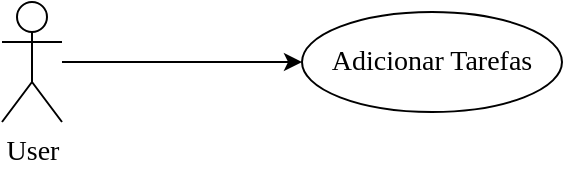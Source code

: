 <mxfile version="23.1.7" type="device" pages="3">
  <diagram name="CasoDeUso1" id="1SDgu5AA4eMQcDzwAEZM">
    <mxGraphModel dx="1050" dy="522" grid="1" gridSize="10" guides="1" tooltips="1" connect="1" arrows="1" fold="1" page="1" pageScale="1" pageWidth="827" pageHeight="1169" math="0" shadow="0">
      <root>
        <mxCell id="0" />
        <mxCell id="1" parent="0" />
        <mxCell id="-Fndh2iOoSX39I9HhqAA-12" value="" style="edgeStyle=orthogonalEdgeStyle;rounded=0;orthogonalLoop=1;jettySize=auto;html=1;entryX=0;entryY=0.5;entryDx=0;entryDy=0;fontFamily=Times New Roman;fontSize=14;" parent="1" source="-Fndh2iOoSX39I9HhqAA-1" target="-Fndh2iOoSX39I9HhqAA-13" edge="1">
          <mxGeometry relative="1" as="geometry">
            <mxPoint x="285" y="240" as="targetPoint" />
          </mxGeometry>
        </mxCell>
        <mxCell id="-Fndh2iOoSX39I9HhqAA-1" value="User" style="shape=umlActor;verticalLabelPosition=bottom;verticalAlign=top;html=1;outlineConnect=0;fontFamily=Times New Roman;fontSize=14;" parent="1" vertex="1">
          <mxGeometry x="110" y="160" width="30" height="60" as="geometry" />
        </mxCell>
        <mxCell id="-Fndh2iOoSX39I9HhqAA-13" value="Adicionar Tarefas" style="ellipse;whiteSpace=wrap;html=1;verticalAlign=middle;fontFamily=Times New Roman;fontSize=14;" parent="1" vertex="1">
          <mxGeometry x="260" y="165" width="130" height="50" as="geometry" />
        </mxCell>
      </root>
    </mxGraphModel>
  </diagram>
  <diagram id="NW4PNUWlTEmSrd_TvQ4n" name="CasoDeUso2">
    <mxGraphModel dx="1050" dy="522" grid="1" gridSize="10" guides="1" tooltips="1" connect="1" arrows="1" fold="1" page="1" pageScale="1" pageWidth="827" pageHeight="1169" math="0" shadow="0">
      <root>
        <mxCell id="0" />
        <mxCell id="1" parent="0" />
        <mxCell id="KQs5ly0oJmR-ZR9MIBeR-1" value="" style="edgeStyle=orthogonalEdgeStyle;rounded=0;orthogonalLoop=1;jettySize=auto;html=1;entryX=0;entryY=0.5;entryDx=0;entryDy=0;fontFamily=Times New Roman;fontSize=14;" parent="1" source="KQs5ly0oJmR-ZR9MIBeR-2" target="KQs5ly0oJmR-ZR9MIBeR-5" edge="1">
          <mxGeometry relative="1" as="geometry">
            <mxPoint x="180" y="180" as="targetPoint" />
            <Array as="points">
              <mxPoint x="240" y="150" />
            </Array>
          </mxGeometry>
        </mxCell>
        <mxCell id="KQs5ly0oJmR-ZR9MIBeR-2" value="User" style="shape=umlActor;verticalLabelPosition=bottom;verticalAlign=top;html=1;outlineConnect=0;fontFamily=Times New Roman;fontSize=14;" parent="1" vertex="1">
          <mxGeometry x="90" y="120" width="30" height="60" as="geometry" />
        </mxCell>
        <mxCell id="KQs5ly0oJmR-ZR9MIBeR-3" value="" style="edgeStyle=orthogonalEdgeStyle;rounded=0;orthogonalLoop=1;jettySize=auto;html=1;exitX=0.5;exitY=0;exitDx=0;exitDy=0;fontFamily=Times New Roman;fontSize=14;" parent="1" source="KQs5ly0oJmR-ZR9MIBeR-5" target="KQs5ly0oJmR-ZR9MIBeR-6" edge="1">
          <mxGeometry relative="1" as="geometry" />
        </mxCell>
        <mxCell id="KQs5ly0oJmR-ZR9MIBeR-4" value="" style="edgeStyle=orthogonalEdgeStyle;rounded=0;orthogonalLoop=1;jettySize=auto;html=1;entryX=0;entryY=0.5;entryDx=0;entryDy=0;exitX=0.5;exitY=1;exitDx=0;exitDy=0;fontFamily=Times New Roman;fontSize=14;" parent="1" source="KQs5ly0oJmR-ZR9MIBeR-5" target="KQs5ly0oJmR-ZR9MIBeR-7" edge="1">
          <mxGeometry relative="1" as="geometry" />
        </mxCell>
        <mxCell id="KQs5ly0oJmR-ZR9MIBeR-5" value="Listar Tarefas" style="ellipse;whiteSpace=wrap;html=1;verticalAlign=middle;fontFamily=Times New Roman;fontSize=14;" parent="1" vertex="1">
          <mxGeometry x="240" y="125" width="130" height="50" as="geometry" />
        </mxCell>
        <mxCell id="KQs5ly0oJmR-ZR9MIBeR-6" value="Setar tarefa como concluída" style="ellipse;whiteSpace=wrap;html=1;verticalAlign=middle;fontFamily=Times New Roman;fontSize=14;" parent="1" vertex="1">
          <mxGeometry x="394" y="80" width="130" height="50" as="geometry" />
        </mxCell>
        <mxCell id="KQs5ly0oJmR-ZR9MIBeR-7" value="Setar tarefa como pendente" style="ellipse;whiteSpace=wrap;html=1;verticalAlign=middle;fontFamily=Times New Roman;fontSize=14;" parent="1" vertex="1">
          <mxGeometry x="400" y="170" width="130" height="50" as="geometry" />
        </mxCell>
        <mxCell id="Fugb5-dToQ04vIuXMx_f-2" value="&amp;lt;&amp;lt;include&amp;gt;&amp;gt;" style="text;html=1;align=center;verticalAlign=middle;whiteSpace=wrap;rounded=0;fontFamily=Times New Roman;fontSize=14;" parent="1" vertex="1">
          <mxGeometry x="310" y="70" width="60" height="30" as="geometry" />
        </mxCell>
        <mxCell id="Fugb5-dToQ04vIuXMx_f-3" value="&amp;lt;&amp;lt;include&amp;gt;&amp;gt;" style="text;html=1;align=center;verticalAlign=middle;whiteSpace=wrap;rounded=0;fontFamily=Times New Roman;fontSize=14;" parent="1" vertex="1">
          <mxGeometry x="310" y="200" width="60" height="30" as="geometry" />
        </mxCell>
      </root>
    </mxGraphModel>
  </diagram>
  <diagram id="uMfb2jiXwY1Wo2rKVpAz" name="Protótipo">
    <mxGraphModel dx="1050" dy="522" grid="1" gridSize="10" guides="1" tooltips="1" connect="1" arrows="1" fold="1" page="1" pageScale="1" pageWidth="827" pageHeight="1169" math="0" shadow="0">
      <root>
        <mxCell id="0" />
        <mxCell id="1" parent="0" />
        <mxCell id="MJfbMrAQTBzrJyXRbpPH-2" value="Lista de Tarefas" style="text;html=1;align=center;verticalAlign=middle;whiteSpace=wrap;rounded=0;fontFamily=Times New Roman;fontSize=14;fontColor=#000000;" parent="1" vertex="1">
          <mxGeometry x="150" y="130" width="110" height="30" as="geometry" />
        </mxCell>
        <mxCell id="MJfbMrAQTBzrJyXRbpPH-3" value="" style="triangle;whiteSpace=wrap;html=1;rotation=90;fontFamily=Times New Roman;fontSize=14;fontColor=#FFFFFF;" parent="1" vertex="1">
          <mxGeometry x="140" y="137.5" width="10" height="15" as="geometry" />
        </mxCell>
        <mxCell id="MJfbMrAQTBzrJyXRbpPH-4" value="Tarefa 01" style="text;html=1;align=center;verticalAlign=middle;whiteSpace=wrap;rounded=0;fontFamily=Times New Roman;fontSize=14;fontColor=#000000;" parent="1" vertex="1">
          <mxGeometry x="190" y="160" width="60" height="30" as="geometry" />
        </mxCell>
        <mxCell id="MJfbMrAQTBzrJyXRbpPH-5" value="Tarefa 02" style="text;html=1;align=center;verticalAlign=middle;whiteSpace=wrap;rounded=0;fontFamily=Times New Roman;fontSize=14;fontColor=#000000;" parent="1" vertex="1">
          <mxGeometry x="190" y="190" width="60" height="30" as="geometry" />
        </mxCell>
        <mxCell id="MJfbMrAQTBzrJyXRbpPH-6" value="Tarefa 03" style="text;html=1;align=center;verticalAlign=middle;whiteSpace=wrap;rounded=0;fontFamily=Times New Roman;fontSize=14;fontColor=#000000;" parent="1" vertex="1">
          <mxGeometry x="190" y="220" width="60" height="30" as="geometry" />
        </mxCell>
        <mxCell id="MJfbMrAQTBzrJyXRbpPH-7" value="" style="ellipse;whiteSpace=wrap;html=1;aspect=fixed;fillColor=#ff0000;fontFamily=Times New Roman;fontSize=14;fontColor=#000000;" parent="1" vertex="1">
          <mxGeometry x="170" y="170" width="10" height="10" as="geometry" />
        </mxCell>
        <mxCell id="MJfbMrAQTBzrJyXRbpPH-8" value="" style="ellipse;whiteSpace=wrap;html=1;aspect=fixed;fillColor=#ff0000;fontFamily=Times New Roman;fontSize=14;fontColor=#000000;" parent="1" vertex="1">
          <mxGeometry x="170" y="200" width="10" height="10" as="geometry" />
        </mxCell>
        <mxCell id="MJfbMrAQTBzrJyXRbpPH-9" value="" style="ellipse;whiteSpace=wrap;html=1;aspect=fixed;fillColor=#009900;fontFamily=Times New Roman;fontSize=14;fontColor=#000000;" parent="1" vertex="1">
          <mxGeometry x="170" y="230" width="10" height="10" as="geometry" />
        </mxCell>
        <mxCell id="qFGTl7SxmLcYJLIZAlLB-11" value="" style="triangle;whiteSpace=wrap;html=1;rotation=0;fontFamily=Times New Roman;fontSize=14;fontColor=#000000;" vertex="1" parent="1">
          <mxGeometry x="150" y="167.5" width="10" height="15" as="geometry" />
        </mxCell>
        <mxCell id="qFGTl7SxmLcYJLIZAlLB-12" value="" style="triangle;whiteSpace=wrap;html=1;rotation=0;fontFamily=Times New Roman;fontSize=14;fontColor=#000000;" vertex="1" parent="1">
          <mxGeometry x="150" y="197.5" width="10" height="15" as="geometry" />
        </mxCell>
        <mxCell id="qFGTl7SxmLcYJLIZAlLB-13" value="" style="triangle;whiteSpace=wrap;html=1;rotation=0;fontFamily=Times New Roman;fontSize=14;fontColor=#000000;" vertex="1" parent="1">
          <mxGeometry x="150" y="227.5" width="10" height="15" as="geometry" />
        </mxCell>
        <mxCell id="qFGTl7SxmLcYJLIZAlLB-14" value="Lista de Tarefas" style="text;html=1;align=center;verticalAlign=middle;whiteSpace=wrap;rounded=0;fontFamily=Times New Roman;fontSize=14;fontColor=#000000;" vertex="1" parent="1">
          <mxGeometry x="430" y="130" width="110" height="30" as="geometry" />
        </mxCell>
        <mxCell id="qFGTl7SxmLcYJLIZAlLB-15" value="" style="triangle;whiteSpace=wrap;html=1;rotation=90;fontFamily=Times New Roman;fontSize=14;fontColor=#000000;" vertex="1" parent="1">
          <mxGeometry x="420" y="137.5" width="10" height="15" as="geometry" />
        </mxCell>
        <mxCell id="qFGTl7SxmLcYJLIZAlLB-16" value="Tarefa 01" style="text;html=1;align=center;verticalAlign=middle;whiteSpace=wrap;rounded=0;fontFamily=Times New Roman;fontSize=14;fontColor=#000000;" vertex="1" parent="1">
          <mxGeometry x="470" y="160" width="60" height="30" as="geometry" />
        </mxCell>
        <mxCell id="qFGTl7SxmLcYJLIZAlLB-19" value="" style="ellipse;whiteSpace=wrap;html=1;aspect=fixed;fillColor=#ff0000;fontFamily=Times New Roman;fontSize=14;fontColor=#000000;" vertex="1" parent="1">
          <mxGeometry x="450" y="170" width="10" height="10" as="geometry" />
        </mxCell>
        <mxCell id="qFGTl7SxmLcYJLIZAlLB-22" value="" style="triangle;whiteSpace=wrap;html=1;rotation=90;fontFamily=Times New Roman;fontSize=14;fontColor=#000000;" vertex="1" parent="1">
          <mxGeometry x="430" y="167.5" width="10" height="15" as="geometry" />
        </mxCell>
        <mxCell id="qFGTl7SxmLcYJLIZAlLB-25" value="Definir como pendente" style="text;html=1;align=center;verticalAlign=middle;whiteSpace=wrap;rounded=0;fontColor=#000000;" vertex="1" parent="1">
          <mxGeometry x="470" y="190" width="130" height="30" as="geometry" />
        </mxCell>
        <mxCell id="qFGTl7SxmLcYJLIZAlLB-26" value="Definir como concluída" style="text;html=1;align=center;verticalAlign=middle;whiteSpace=wrap;rounded=0;fontColor=#000000;" vertex="1" parent="1">
          <mxGeometry x="470" y="220" width="130" height="30" as="geometry" />
        </mxCell>
        <mxCell id="qFGTl7SxmLcYJLIZAlLB-27" value="" style="ellipse;whiteSpace=wrap;html=1;aspect=fixed;fillColor=#FFFFFF;fontFamily=Times New Roman;fontSize=14;fontColor=#000000;" vertex="1" parent="1">
          <mxGeometry x="450" y="200" width="10" height="10" as="geometry" />
        </mxCell>
        <mxCell id="qFGTl7SxmLcYJLIZAlLB-28" value="" style="ellipse;whiteSpace=wrap;html=1;aspect=fixed;fillColor=default;fontFamily=Times New Roman;fontSize=14;fontColor=#000000;" vertex="1" parent="1">
          <mxGeometry x="450" y="230" width="10" height="10" as="geometry" />
        </mxCell>
        <mxCell id="qFGTl7SxmLcYJLIZAlLB-37" value="Tarefa 02" style="text;html=1;align=center;verticalAlign=middle;whiteSpace=wrap;rounded=0;fontFamily=Times New Roman;fontSize=14;fontColor=#000000;" vertex="1" parent="1">
          <mxGeometry x="470" y="250" width="60" height="30" as="geometry" />
        </mxCell>
        <mxCell id="qFGTl7SxmLcYJLIZAlLB-38" value="" style="ellipse;whiteSpace=wrap;html=1;aspect=fixed;fontFamily=Times New Roman;fontSize=14;fillColor=#FF0000;fontColor=#000000;" vertex="1" parent="1">
          <mxGeometry x="450" y="260" width="10" height="10" as="geometry" />
        </mxCell>
        <mxCell id="qFGTl7SxmLcYJLIZAlLB-39" value="" style="triangle;whiteSpace=wrap;html=1;rotation=0;fontFamily=Times New Roman;fontSize=14;fontColor=#000000;" vertex="1" parent="1">
          <mxGeometry x="430" y="257.5" width="10" height="15" as="geometry" />
        </mxCell>
      </root>
    </mxGraphModel>
  </diagram>
</mxfile>
